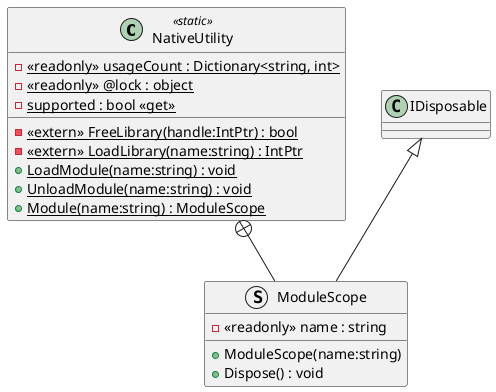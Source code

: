 @startuml
class NativeUtility <<static>> {
    - {static} <<extern>> FreeLibrary(handle:IntPtr) : bool
    - {static} <<extern>> LoadLibrary(name:string) : IntPtr
    - {static} <<readonly>> usageCount : Dictionary<string, int>
    - {static} <<readonly>> @lock : object
    - {static} supported : bool <<get>>
    + {static} LoadModule(name:string) : void
    + {static} UnloadModule(name:string) : void
    + {static} Module(name:string) : ModuleScope
}
struct ModuleScope {
    - <<readonly>> name : string
    + ModuleScope(name:string)
    + Dispose() : void
}
NativeUtility +-- ModuleScope
IDisposable <|-- ModuleScope
@enduml
